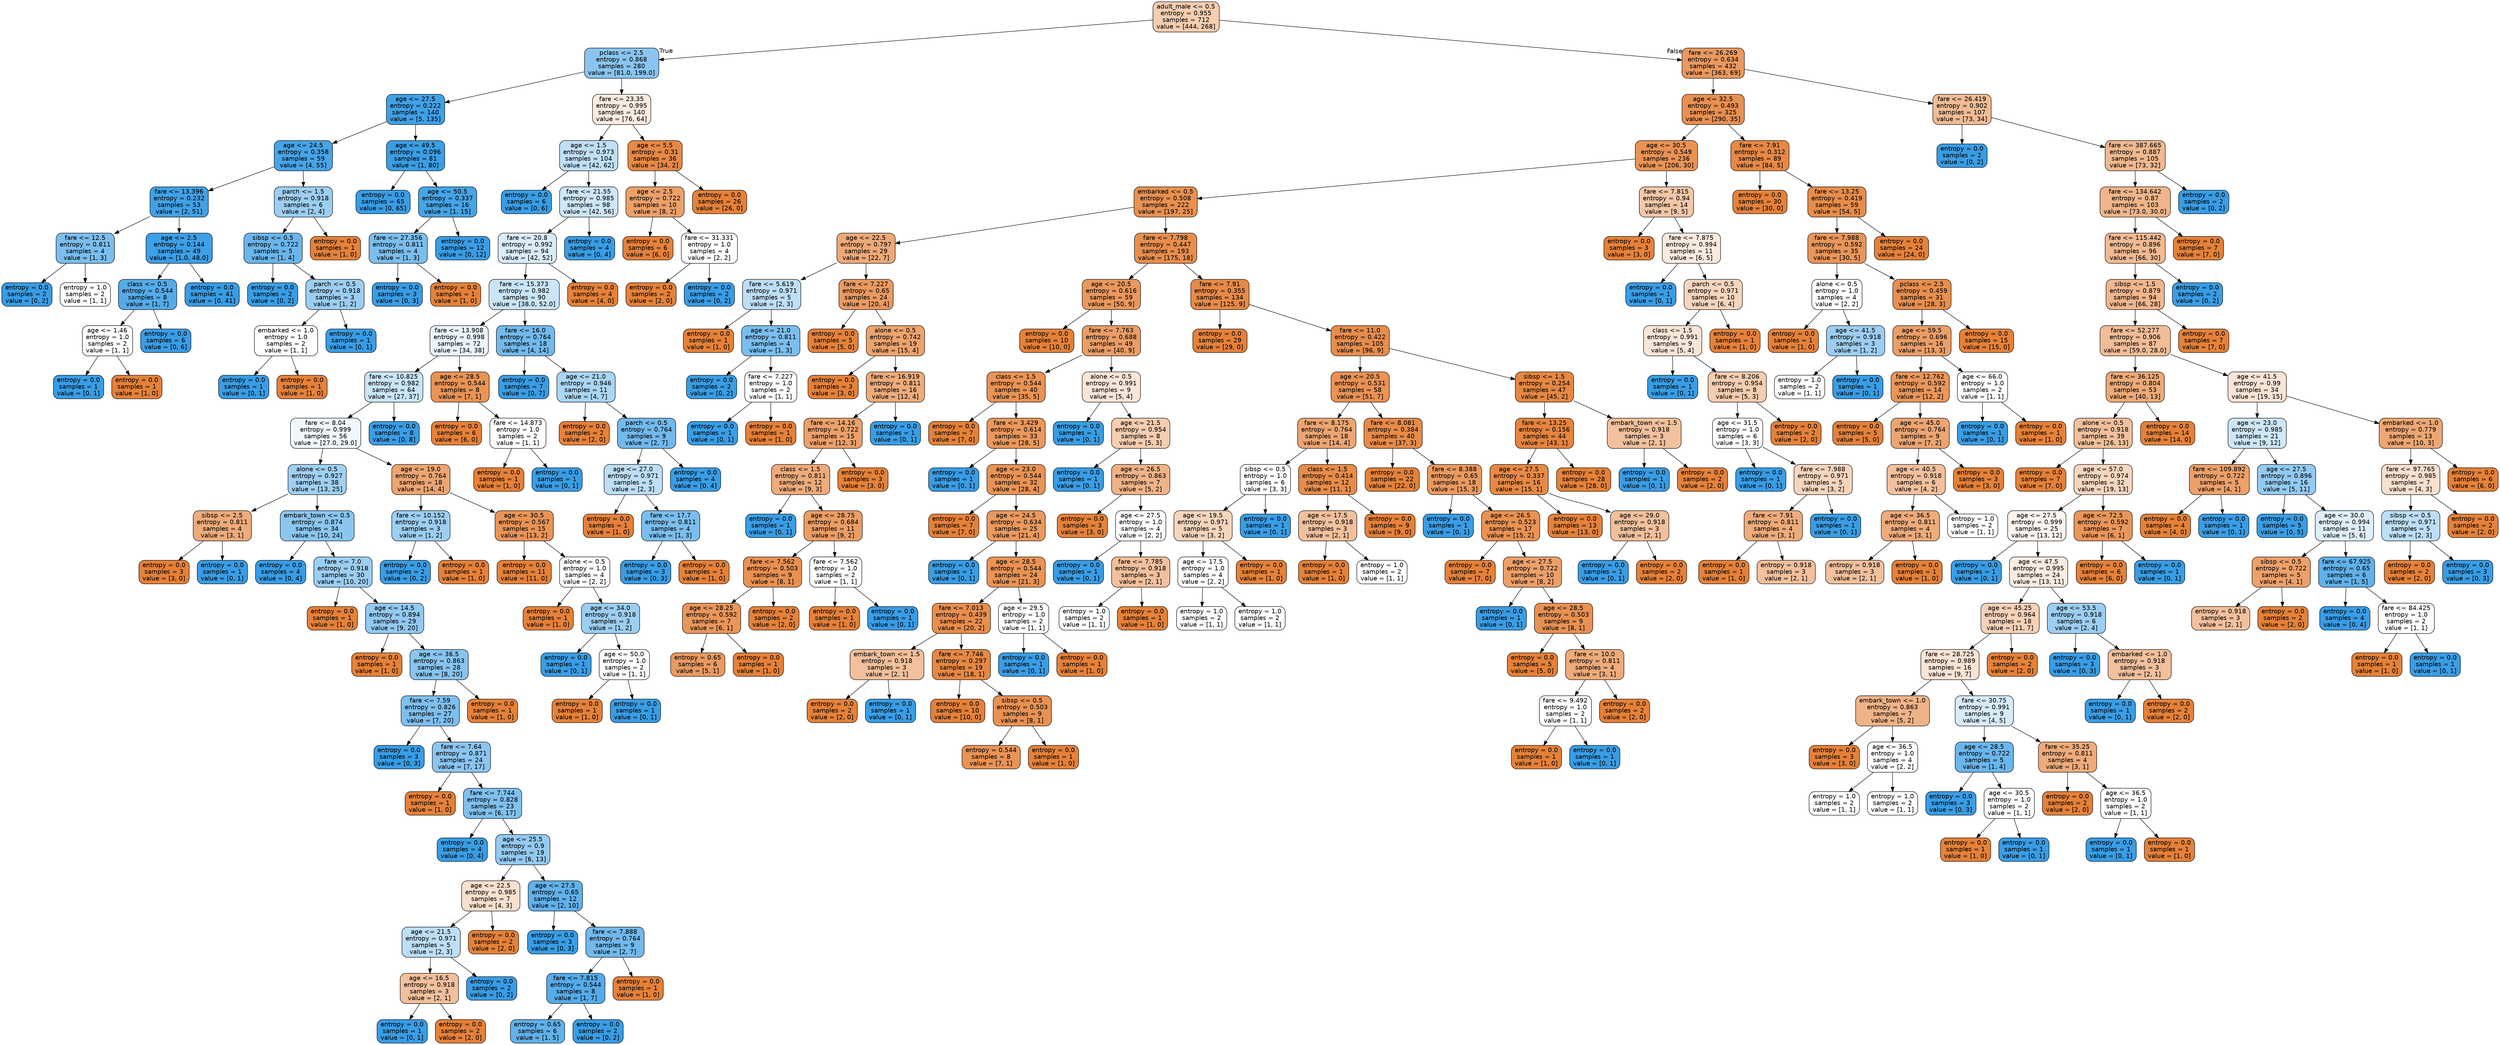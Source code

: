 digraph Tree {
node [shape=box, style="filled, rounded", color="black", fontname="helvetica"] ;
edge [fontname="helvetica"] ;
0 [label="adult_male <= 0.5\nentropy = 0.955\nsamples = 712\nvalue = [444, 268]", fillcolor="#f5cdb1"] ;
1 [label="pclass <= 2.5\nentropy = 0.868\nsamples = 280\nvalue = [81.0, 199.0]", fillcolor="#8ac5f0"] ;
0 -> 1 [labeldistance=2.5, labelangle=45, headlabel="True"] ;
2 [label="age <= 27.5\nentropy = 0.222\nsamples = 140\nvalue = [5, 135]", fillcolor="#40a1e6"] ;
1 -> 2 ;
3 [label="age <= 24.5\nentropy = 0.358\nsamples = 59\nvalue = [4, 55]", fillcolor="#47a4e7"] ;
2 -> 3 ;
4 [label="fare <= 13.396\nentropy = 0.232\nsamples = 53\nvalue = [2, 51]", fillcolor="#41a1e6"] ;
3 -> 4 ;
5 [label="fare <= 12.5\nentropy = 0.811\nsamples = 4\nvalue = [1, 3]", fillcolor="#7bbeee"] ;
4 -> 5 ;
6 [label="entropy = 0.0\nsamples = 2\nvalue = [0, 2]", fillcolor="#399de5"] ;
5 -> 6 ;
7 [label="entropy = 1.0\nsamples = 2\nvalue = [1, 1]", fillcolor="#ffffff"] ;
5 -> 7 ;
8 [label="age <= 2.5\nentropy = 0.144\nsamples = 49\nvalue = [1.0, 48.0]", fillcolor="#3d9fe6"] ;
4 -> 8 ;
9 [label="class <= 0.5\nentropy = 0.544\nsamples = 8\nvalue = [1, 7]", fillcolor="#55abe9"] ;
8 -> 9 ;
10 [label="age <= 1.46\nentropy = 1.0\nsamples = 2\nvalue = [1, 1]", fillcolor="#ffffff"] ;
9 -> 10 ;
11 [label="entropy = 0.0\nsamples = 1\nvalue = [0, 1]", fillcolor="#399de5"] ;
10 -> 11 ;
12 [label="entropy = 0.0\nsamples = 1\nvalue = [1, 0]", fillcolor="#e58139"] ;
10 -> 12 ;
13 [label="entropy = 0.0\nsamples = 6\nvalue = [0, 6]", fillcolor="#399de5"] ;
9 -> 13 ;
14 [label="entropy = 0.0\nsamples = 41\nvalue = [0, 41]", fillcolor="#399de5"] ;
8 -> 14 ;
15 [label="parch <= 1.5\nentropy = 0.918\nsamples = 6\nvalue = [2, 4]", fillcolor="#9ccef2"] ;
3 -> 15 ;
16 [label="sibsp <= 0.5\nentropy = 0.722\nsamples = 5\nvalue = [1, 4]", fillcolor="#6ab6ec"] ;
15 -> 16 ;
17 [label="entropy = 0.0\nsamples = 2\nvalue = [0, 2]", fillcolor="#399de5"] ;
16 -> 17 ;
18 [label="parch <= 0.5\nentropy = 0.918\nsamples = 3\nvalue = [1, 2]", fillcolor="#9ccef2"] ;
16 -> 18 ;
19 [label="embarked <= 1.0\nentropy = 1.0\nsamples = 2\nvalue = [1, 1]", fillcolor="#ffffff"] ;
18 -> 19 ;
20 [label="entropy = 0.0\nsamples = 1\nvalue = [0, 1]", fillcolor="#399de5"] ;
19 -> 20 ;
21 [label="entropy = 0.0\nsamples = 1\nvalue = [1, 0]", fillcolor="#e58139"] ;
19 -> 21 ;
22 [label="entropy = 0.0\nsamples = 1\nvalue = [0, 1]", fillcolor="#399de5"] ;
18 -> 22 ;
23 [label="entropy = 0.0\nsamples = 1\nvalue = [1, 0]", fillcolor="#e58139"] ;
15 -> 23 ;
24 [label="age <= 49.5\nentropy = 0.096\nsamples = 81\nvalue = [1, 80]", fillcolor="#3b9ee5"] ;
2 -> 24 ;
25 [label="entropy = 0.0\nsamples = 65\nvalue = [0, 65]", fillcolor="#399de5"] ;
24 -> 25 ;
26 [label="age <= 50.5\nentropy = 0.337\nsamples = 16\nvalue = [1, 15]", fillcolor="#46a4e7"] ;
24 -> 26 ;
27 [label="fare <= 27.356\nentropy = 0.811\nsamples = 4\nvalue = [1, 3]", fillcolor="#7bbeee"] ;
26 -> 27 ;
28 [label="entropy = 0.0\nsamples = 3\nvalue = [0, 3]", fillcolor="#399de5"] ;
27 -> 28 ;
29 [label="entropy = 0.0\nsamples = 1\nvalue = [1, 0]", fillcolor="#e58139"] ;
27 -> 29 ;
30 [label="entropy = 0.0\nsamples = 12\nvalue = [0, 12]", fillcolor="#399de5"] ;
26 -> 30 ;
31 [label="fare <= 23.35\nentropy = 0.995\nsamples = 140\nvalue = [76, 64]", fillcolor="#fbebe0"] ;
1 -> 31 ;
32 [label="age <= 1.5\nentropy = 0.973\nsamples = 104\nvalue = [42, 62]", fillcolor="#bfdff7"] ;
31 -> 32 ;
33 [label="entropy = 0.0\nsamples = 6\nvalue = [0, 6]", fillcolor="#399de5"] ;
32 -> 33 ;
34 [label="fare <= 21.55\nentropy = 0.985\nsamples = 98\nvalue = [42, 56]", fillcolor="#cee6f8"] ;
32 -> 34 ;
35 [label="fare <= 20.8\nentropy = 0.992\nsamples = 94\nvalue = [42, 52]", fillcolor="#d9ecfa"] ;
34 -> 35 ;
36 [label="fare <= 15.373\nentropy = 0.982\nsamples = 90\nvalue = [38.0, 52.0]", fillcolor="#cae5f8"] ;
35 -> 36 ;
37 [label="fare <= 13.908\nentropy = 0.998\nsamples = 72\nvalue = [34, 38]", fillcolor="#eaf5fc"] ;
36 -> 37 ;
38 [label="fare <= 10.825\nentropy = 0.982\nsamples = 64\nvalue = [27, 37]", fillcolor="#c9e5f8"] ;
37 -> 38 ;
39 [label="fare <= 8.04\nentropy = 0.999\nsamples = 56\nvalue = [27.0, 29.0]", fillcolor="#f1f8fd"] ;
38 -> 39 ;
40 [label="alone <= 0.5\nentropy = 0.927\nsamples = 38\nvalue = [13, 25]", fillcolor="#a0d0f3"] ;
39 -> 40 ;
41 [label="sibsp <= 2.5\nentropy = 0.811\nsamples = 4\nvalue = [3, 1]", fillcolor="#eeab7b"] ;
40 -> 41 ;
42 [label="entropy = 0.0\nsamples = 3\nvalue = [3, 0]", fillcolor="#e58139"] ;
41 -> 42 ;
43 [label="entropy = 0.0\nsamples = 1\nvalue = [0, 1]", fillcolor="#399de5"] ;
41 -> 43 ;
44 [label="embark_town <= 0.5\nentropy = 0.874\nsamples = 34\nvalue = [10, 24]", fillcolor="#8bc6f0"] ;
40 -> 44 ;
45 [label="entropy = 0.0\nsamples = 4\nvalue = [0, 4]", fillcolor="#399de5"] ;
44 -> 45 ;
46 [label="fare <= 7.0\nentropy = 0.918\nsamples = 30\nvalue = [10, 20]", fillcolor="#9ccef2"] ;
44 -> 46 ;
47 [label="entropy = 0.0\nsamples = 1\nvalue = [1, 0]", fillcolor="#e58139"] ;
46 -> 47 ;
48 [label="age <= 14.5\nentropy = 0.894\nsamples = 29\nvalue = [9, 20]", fillcolor="#92c9f1"] ;
46 -> 48 ;
49 [label="entropy = 0.0\nsamples = 1\nvalue = [1, 0]", fillcolor="#e58139"] ;
48 -> 49 ;
50 [label="age <= 36.5\nentropy = 0.863\nsamples = 28\nvalue = [8, 20]", fillcolor="#88c4ef"] ;
48 -> 50 ;
51 [label="fare <= 7.59\nentropy = 0.826\nsamples = 27\nvalue = [7, 20]", fillcolor="#7ebfee"] ;
50 -> 51 ;
52 [label="entropy = 0.0\nsamples = 3\nvalue = [0, 3]", fillcolor="#399de5"] ;
51 -> 52 ;
53 [label="fare <= 7.64\nentropy = 0.871\nsamples = 24\nvalue = [7, 17]", fillcolor="#8bc5f0"] ;
51 -> 53 ;
54 [label="entropy = 0.0\nsamples = 1\nvalue = [1, 0]", fillcolor="#e58139"] ;
53 -> 54 ;
55 [label="fare <= 7.744\nentropy = 0.828\nsamples = 23\nvalue = [6, 17]", fillcolor="#7fc0ee"] ;
53 -> 55 ;
56 [label="entropy = 0.0\nsamples = 4\nvalue = [0, 4]", fillcolor="#399de5"] ;
55 -> 56 ;
57 [label="age <= 25.5\nentropy = 0.9\nsamples = 19\nvalue = [6, 13]", fillcolor="#94caf1"] ;
55 -> 57 ;
58 [label="age <= 22.5\nentropy = 0.985\nsamples = 7\nvalue = [4, 3]", fillcolor="#f8e0ce"] ;
57 -> 58 ;
59 [label="age <= 21.5\nentropy = 0.971\nsamples = 5\nvalue = [2, 3]", fillcolor="#bddef6"] ;
58 -> 59 ;
60 [label="age <= 16.5\nentropy = 0.918\nsamples = 3\nvalue = [2, 1]", fillcolor="#f2c09c"] ;
59 -> 60 ;
61 [label="entropy = 0.0\nsamples = 1\nvalue = [0, 1]", fillcolor="#399de5"] ;
60 -> 61 ;
62 [label="entropy = 0.0\nsamples = 2\nvalue = [2, 0]", fillcolor="#e58139"] ;
60 -> 62 ;
63 [label="entropy = 0.0\nsamples = 2\nvalue = [0, 2]", fillcolor="#399de5"] ;
59 -> 63 ;
64 [label="entropy = 0.0\nsamples = 2\nvalue = [2, 0]", fillcolor="#e58139"] ;
58 -> 64 ;
65 [label="age <= 27.5\nentropy = 0.65\nsamples = 12\nvalue = [2, 10]", fillcolor="#61b1ea"] ;
57 -> 65 ;
66 [label="entropy = 0.0\nsamples = 3\nvalue = [0, 3]", fillcolor="#399de5"] ;
65 -> 66 ;
67 [label="fare <= 7.888\nentropy = 0.764\nsamples = 9\nvalue = [2, 7]", fillcolor="#72b9ec"] ;
65 -> 67 ;
68 [label="fare <= 7.815\nentropy = 0.544\nsamples = 8\nvalue = [1, 7]", fillcolor="#55abe9"] ;
67 -> 68 ;
69 [label="entropy = 0.65\nsamples = 6\nvalue = [1, 5]", fillcolor="#61b1ea"] ;
68 -> 69 ;
70 [label="entropy = 0.0\nsamples = 2\nvalue = [0, 2]", fillcolor="#399de5"] ;
68 -> 70 ;
71 [label="entropy = 0.0\nsamples = 1\nvalue = [1, 0]", fillcolor="#e58139"] ;
67 -> 71 ;
72 [label="entropy = 0.0\nsamples = 1\nvalue = [1, 0]", fillcolor="#e58139"] ;
50 -> 72 ;
73 [label="age <= 19.0\nentropy = 0.764\nsamples = 18\nvalue = [14, 4]", fillcolor="#eca572"] ;
39 -> 73 ;
74 [label="fare <= 10.152\nentropy = 0.918\nsamples = 3\nvalue = [1, 2]", fillcolor="#9ccef2"] ;
73 -> 74 ;
75 [label="entropy = 0.0\nsamples = 2\nvalue = [0, 2]", fillcolor="#399de5"] ;
74 -> 75 ;
76 [label="entropy = 0.0\nsamples = 1\nvalue = [1, 0]", fillcolor="#e58139"] ;
74 -> 76 ;
77 [label="age <= 30.5\nentropy = 0.567\nsamples = 15\nvalue = [13, 2]", fillcolor="#e99457"] ;
73 -> 77 ;
78 [label="entropy = 0.0\nsamples = 11\nvalue = [11, 0]", fillcolor="#e58139"] ;
77 -> 78 ;
79 [label="alone <= 0.5\nentropy = 1.0\nsamples = 4\nvalue = [2, 2]", fillcolor="#ffffff"] ;
77 -> 79 ;
80 [label="entropy = 0.0\nsamples = 1\nvalue = [1, 0]", fillcolor="#e58139"] ;
79 -> 80 ;
81 [label="age <= 34.0\nentropy = 0.918\nsamples = 3\nvalue = [1, 2]", fillcolor="#9ccef2"] ;
79 -> 81 ;
82 [label="entropy = 0.0\nsamples = 1\nvalue = [0, 1]", fillcolor="#399de5"] ;
81 -> 82 ;
83 [label="age <= 50.0\nentropy = 1.0\nsamples = 2\nvalue = [1, 1]", fillcolor="#ffffff"] ;
81 -> 83 ;
84 [label="entropy = 0.0\nsamples = 1\nvalue = [1, 0]", fillcolor="#e58139"] ;
83 -> 84 ;
85 [label="entropy = 0.0\nsamples = 1\nvalue = [0, 1]", fillcolor="#399de5"] ;
83 -> 85 ;
86 [label="entropy = 0.0\nsamples = 8\nvalue = [0, 8]", fillcolor="#399de5"] ;
38 -> 86 ;
87 [label="age <= 28.5\nentropy = 0.544\nsamples = 8\nvalue = [7, 1]", fillcolor="#e99355"] ;
37 -> 87 ;
88 [label="entropy = 0.0\nsamples = 6\nvalue = [6, 0]", fillcolor="#e58139"] ;
87 -> 88 ;
89 [label="fare <= 14.873\nentropy = 1.0\nsamples = 2\nvalue = [1, 1]", fillcolor="#ffffff"] ;
87 -> 89 ;
90 [label="entropy = 0.0\nsamples = 1\nvalue = [1, 0]", fillcolor="#e58139"] ;
89 -> 90 ;
91 [label="entropy = 0.0\nsamples = 1\nvalue = [0, 1]", fillcolor="#399de5"] ;
89 -> 91 ;
92 [label="fare <= 16.0\nentropy = 0.764\nsamples = 18\nvalue = [4, 14]", fillcolor="#72b9ec"] ;
36 -> 92 ;
93 [label="entropy = 0.0\nsamples = 7\nvalue = [0, 7]", fillcolor="#399de5"] ;
92 -> 93 ;
94 [label="age <= 21.0\nentropy = 0.946\nsamples = 11\nvalue = [4, 7]", fillcolor="#aad5f4"] ;
92 -> 94 ;
95 [label="entropy = 0.0\nsamples = 2\nvalue = [2, 0]", fillcolor="#e58139"] ;
94 -> 95 ;
96 [label="parch <= 0.5\nentropy = 0.764\nsamples = 9\nvalue = [2, 7]", fillcolor="#72b9ec"] ;
94 -> 96 ;
97 [label="age <= 27.0\nentropy = 0.971\nsamples = 5\nvalue = [2, 3]", fillcolor="#bddef6"] ;
96 -> 97 ;
98 [label="entropy = 0.0\nsamples = 1\nvalue = [1, 0]", fillcolor="#e58139"] ;
97 -> 98 ;
99 [label="fare <= 17.7\nentropy = 0.811\nsamples = 4\nvalue = [1, 3]", fillcolor="#7bbeee"] ;
97 -> 99 ;
100 [label="entropy = 0.0\nsamples = 3\nvalue = [0, 3]", fillcolor="#399de5"] ;
99 -> 100 ;
101 [label="entropy = 0.0\nsamples = 1\nvalue = [1, 0]", fillcolor="#e58139"] ;
99 -> 101 ;
102 [label="entropy = 0.0\nsamples = 4\nvalue = [0, 4]", fillcolor="#399de5"] ;
96 -> 102 ;
103 [label="entropy = 0.0\nsamples = 4\nvalue = [4, 0]", fillcolor="#e58139"] ;
35 -> 103 ;
104 [label="entropy = 0.0\nsamples = 4\nvalue = [0, 4]", fillcolor="#399de5"] ;
34 -> 104 ;
105 [label="age <= 5.5\nentropy = 0.31\nsamples = 36\nvalue = [34, 2]", fillcolor="#e78845"] ;
31 -> 105 ;
106 [label="age <= 2.5\nentropy = 0.722\nsamples = 10\nvalue = [8, 2]", fillcolor="#eca06a"] ;
105 -> 106 ;
107 [label="entropy = 0.0\nsamples = 6\nvalue = [6, 0]", fillcolor="#e58139"] ;
106 -> 107 ;
108 [label="fare <= 31.331\nentropy = 1.0\nsamples = 4\nvalue = [2, 2]", fillcolor="#ffffff"] ;
106 -> 108 ;
109 [label="entropy = 0.0\nsamples = 2\nvalue = [2, 0]", fillcolor="#e58139"] ;
108 -> 109 ;
110 [label="entropy = 0.0\nsamples = 2\nvalue = [0, 2]", fillcolor="#399de5"] ;
108 -> 110 ;
111 [label="entropy = 0.0\nsamples = 26\nvalue = [26, 0]", fillcolor="#e58139"] ;
105 -> 111 ;
112 [label="fare <= 26.269\nentropy = 0.634\nsamples = 432\nvalue = [363, 69]", fillcolor="#ea995f"] ;
0 -> 112 [labeldistance=2.5, labelangle=-45, headlabel="False"] ;
113 [label="age <= 32.5\nentropy = 0.493\nsamples = 325\nvalue = [290, 35]", fillcolor="#e89051"] ;
112 -> 113 ;
114 [label="age <= 30.5\nentropy = 0.549\nsamples = 236\nvalue = [206, 30]", fillcolor="#e99356"] ;
113 -> 114 ;
115 [label="embarked <= 0.5\nentropy = 0.508\nsamples = 222\nvalue = [197, 25]", fillcolor="#e89152"] ;
114 -> 115 ;
116 [label="age <= 22.5\nentropy = 0.797\nsamples = 29\nvalue = [22, 7]", fillcolor="#eda978"] ;
115 -> 116 ;
117 [label="fare <= 5.619\nentropy = 0.971\nsamples = 5\nvalue = [2, 3]", fillcolor="#bddef6"] ;
116 -> 117 ;
118 [label="entropy = 0.0\nsamples = 1\nvalue = [1, 0]", fillcolor="#e58139"] ;
117 -> 118 ;
119 [label="age <= 21.0\nentropy = 0.811\nsamples = 4\nvalue = [1, 3]", fillcolor="#7bbeee"] ;
117 -> 119 ;
120 [label="entropy = 0.0\nsamples = 2\nvalue = [0, 2]", fillcolor="#399de5"] ;
119 -> 120 ;
121 [label="fare <= 7.227\nentropy = 1.0\nsamples = 2\nvalue = [1, 1]", fillcolor="#ffffff"] ;
119 -> 121 ;
122 [label="entropy = 0.0\nsamples = 1\nvalue = [0, 1]", fillcolor="#399de5"] ;
121 -> 122 ;
123 [label="entropy = 0.0\nsamples = 1\nvalue = [1, 0]", fillcolor="#e58139"] ;
121 -> 123 ;
124 [label="fare <= 7.227\nentropy = 0.65\nsamples = 24\nvalue = [20, 4]", fillcolor="#ea9a61"] ;
116 -> 124 ;
125 [label="entropy = 0.0\nsamples = 5\nvalue = [5, 0]", fillcolor="#e58139"] ;
124 -> 125 ;
126 [label="alone <= 0.5\nentropy = 0.742\nsamples = 19\nvalue = [15, 4]", fillcolor="#eca36e"] ;
124 -> 126 ;
127 [label="entropy = 0.0\nsamples = 3\nvalue = [3, 0]", fillcolor="#e58139"] ;
126 -> 127 ;
128 [label="fare <= 16.919\nentropy = 0.811\nsamples = 16\nvalue = [12, 4]", fillcolor="#eeab7b"] ;
126 -> 128 ;
129 [label="fare <= 14.16\nentropy = 0.722\nsamples = 15\nvalue = [12, 3]", fillcolor="#eca06a"] ;
128 -> 129 ;
130 [label="class <= 1.5\nentropy = 0.811\nsamples = 12\nvalue = [9, 3]", fillcolor="#eeab7b"] ;
129 -> 130 ;
131 [label="entropy = 0.0\nsamples = 1\nvalue = [0, 1]", fillcolor="#399de5"] ;
130 -> 131 ;
132 [label="age <= 28.75\nentropy = 0.684\nsamples = 11\nvalue = [9, 2]", fillcolor="#eb9d65"] ;
130 -> 132 ;
133 [label="fare <= 7.562\nentropy = 0.503\nsamples = 9\nvalue = [8, 1]", fillcolor="#e89152"] ;
132 -> 133 ;
134 [label="age <= 28.25\nentropy = 0.592\nsamples = 7\nvalue = [6, 1]", fillcolor="#e9965a"] ;
133 -> 134 ;
135 [label="entropy = 0.65\nsamples = 6\nvalue = [5, 1]", fillcolor="#ea9a61"] ;
134 -> 135 ;
136 [label="entropy = 0.0\nsamples = 1\nvalue = [1, 0]", fillcolor="#e58139"] ;
134 -> 136 ;
137 [label="entropy = 0.0\nsamples = 2\nvalue = [2, 0]", fillcolor="#e58139"] ;
133 -> 137 ;
138 [label="fare <= 7.562\nentropy = 1.0\nsamples = 2\nvalue = [1, 1]", fillcolor="#ffffff"] ;
132 -> 138 ;
139 [label="entropy = 0.0\nsamples = 1\nvalue = [1, 0]", fillcolor="#e58139"] ;
138 -> 139 ;
140 [label="entropy = 0.0\nsamples = 1\nvalue = [0, 1]", fillcolor="#399de5"] ;
138 -> 140 ;
141 [label="entropy = 0.0\nsamples = 3\nvalue = [3, 0]", fillcolor="#e58139"] ;
129 -> 141 ;
142 [label="entropy = 0.0\nsamples = 1\nvalue = [0, 1]", fillcolor="#399de5"] ;
128 -> 142 ;
143 [label="fare <= 7.798\nentropy = 0.447\nsamples = 193\nvalue = [175, 18]", fillcolor="#e88e4d"] ;
115 -> 143 ;
144 [label="age <= 20.5\nentropy = 0.616\nsamples = 59\nvalue = [50, 9]", fillcolor="#ea985d"] ;
143 -> 144 ;
145 [label="entropy = 0.0\nsamples = 10\nvalue = [10, 0]", fillcolor="#e58139"] ;
144 -> 145 ;
146 [label="fare <= 7.763\nentropy = 0.688\nsamples = 49\nvalue = [40, 9]", fillcolor="#eb9d66"] ;
144 -> 146 ;
147 [label="class <= 1.5\nentropy = 0.544\nsamples = 40\nvalue = [35, 5]", fillcolor="#e99355"] ;
146 -> 147 ;
148 [label="entropy = 0.0\nsamples = 7\nvalue = [7, 0]", fillcolor="#e58139"] ;
147 -> 148 ;
149 [label="fare <= 3.429\nentropy = 0.614\nsamples = 33\nvalue = [28, 5]", fillcolor="#ea985c"] ;
147 -> 149 ;
150 [label="entropy = 0.0\nsamples = 1\nvalue = [0, 1]", fillcolor="#399de5"] ;
149 -> 150 ;
151 [label="age <= 23.0\nentropy = 0.544\nsamples = 32\nvalue = [28, 4]", fillcolor="#e99355"] ;
149 -> 151 ;
152 [label="entropy = 0.0\nsamples = 7\nvalue = [7, 0]", fillcolor="#e58139"] ;
151 -> 152 ;
153 [label="age <= 24.5\nentropy = 0.634\nsamples = 25\nvalue = [21, 4]", fillcolor="#ea995f"] ;
151 -> 153 ;
154 [label="entropy = 0.0\nsamples = 1\nvalue = [0, 1]", fillcolor="#399de5"] ;
153 -> 154 ;
155 [label="age <= 28.5\nentropy = 0.544\nsamples = 24\nvalue = [21, 3]", fillcolor="#e99355"] ;
153 -> 155 ;
156 [label="fare <= 7.013\nentropy = 0.439\nsamples = 22\nvalue = [20, 2]", fillcolor="#e88e4d"] ;
155 -> 156 ;
157 [label="embark_town <= 1.5\nentropy = 0.918\nsamples = 3\nvalue = [2, 1]", fillcolor="#f2c09c"] ;
156 -> 157 ;
158 [label="entropy = 0.0\nsamples = 2\nvalue = [2, 0]", fillcolor="#e58139"] ;
157 -> 158 ;
159 [label="entropy = 0.0\nsamples = 1\nvalue = [0, 1]", fillcolor="#399de5"] ;
157 -> 159 ;
160 [label="fare <= 7.746\nentropy = 0.297\nsamples = 19\nvalue = [18, 1]", fillcolor="#e68844"] ;
156 -> 160 ;
161 [label="entropy = 0.0\nsamples = 10\nvalue = [10, 0]", fillcolor="#e58139"] ;
160 -> 161 ;
162 [label="sibsp <= 0.5\nentropy = 0.503\nsamples = 9\nvalue = [8, 1]", fillcolor="#e89152"] ;
160 -> 162 ;
163 [label="entropy = 0.544\nsamples = 8\nvalue = [7, 1]", fillcolor="#e99355"] ;
162 -> 163 ;
164 [label="entropy = 0.0\nsamples = 1\nvalue = [1, 0]", fillcolor="#e58139"] ;
162 -> 164 ;
165 [label="age <= 29.5\nentropy = 1.0\nsamples = 2\nvalue = [1, 1]", fillcolor="#ffffff"] ;
155 -> 165 ;
166 [label="entropy = 0.0\nsamples = 1\nvalue = [0, 1]", fillcolor="#399de5"] ;
165 -> 166 ;
167 [label="entropy = 0.0\nsamples = 1\nvalue = [1, 0]", fillcolor="#e58139"] ;
165 -> 167 ;
168 [label="alone <= 0.5\nentropy = 0.991\nsamples = 9\nvalue = [5, 4]", fillcolor="#fae6d7"] ;
146 -> 168 ;
169 [label="entropy = 0.0\nsamples = 1\nvalue = [0, 1]", fillcolor="#399de5"] ;
168 -> 169 ;
170 [label="age <= 21.5\nentropy = 0.954\nsamples = 8\nvalue = [5, 3]", fillcolor="#f5cdb0"] ;
168 -> 170 ;
171 [label="entropy = 0.0\nsamples = 1\nvalue = [0, 1]", fillcolor="#399de5"] ;
170 -> 171 ;
172 [label="age <= 26.5\nentropy = 0.863\nsamples = 7\nvalue = [5, 2]", fillcolor="#efb388"] ;
170 -> 172 ;
173 [label="entropy = 0.0\nsamples = 3\nvalue = [3, 0]", fillcolor="#e58139"] ;
172 -> 173 ;
174 [label="age <= 27.5\nentropy = 1.0\nsamples = 4\nvalue = [2, 2]", fillcolor="#ffffff"] ;
172 -> 174 ;
175 [label="entropy = 0.0\nsamples = 1\nvalue = [0, 1]", fillcolor="#399de5"] ;
174 -> 175 ;
176 [label="fare <= 7.785\nentropy = 0.918\nsamples = 3\nvalue = [2, 1]", fillcolor="#f2c09c"] ;
174 -> 176 ;
177 [label="entropy = 1.0\nsamples = 2\nvalue = [1, 1]", fillcolor="#ffffff"] ;
176 -> 177 ;
178 [label="entropy = 0.0\nsamples = 1\nvalue = [1, 0]", fillcolor="#e58139"] ;
176 -> 178 ;
179 [label="fare <= 7.91\nentropy = 0.355\nsamples = 134\nvalue = [125, 9]", fillcolor="#e78a47"] ;
143 -> 179 ;
180 [label="entropy = 0.0\nsamples = 29\nvalue = [29, 0]", fillcolor="#e58139"] ;
179 -> 180 ;
181 [label="fare <= 11.0\nentropy = 0.422\nsamples = 105\nvalue = [96, 9]", fillcolor="#e78d4c"] ;
179 -> 181 ;
182 [label="age <= 20.5\nentropy = 0.531\nsamples = 58\nvalue = [51, 7]", fillcolor="#e99254"] ;
181 -> 182 ;
183 [label="fare <= 8.175\nentropy = 0.764\nsamples = 18\nvalue = [14, 4]", fillcolor="#eca572"] ;
182 -> 183 ;
184 [label="sibsp <= 0.5\nentropy = 1.0\nsamples = 6\nvalue = [3, 3]", fillcolor="#ffffff"] ;
183 -> 184 ;
185 [label="age <= 19.5\nentropy = 0.971\nsamples = 5\nvalue = [3, 2]", fillcolor="#f6d5bd"] ;
184 -> 185 ;
186 [label="age <= 17.5\nentropy = 1.0\nsamples = 4\nvalue = [2, 2]", fillcolor="#ffffff"] ;
185 -> 186 ;
187 [label="entropy = 1.0\nsamples = 2\nvalue = [1, 1]", fillcolor="#ffffff"] ;
186 -> 187 ;
188 [label="entropy = 1.0\nsamples = 2\nvalue = [1, 1]", fillcolor="#ffffff"] ;
186 -> 188 ;
189 [label="entropy = 0.0\nsamples = 1\nvalue = [1, 0]", fillcolor="#e58139"] ;
185 -> 189 ;
190 [label="entropy = 0.0\nsamples = 1\nvalue = [0, 1]", fillcolor="#399de5"] ;
184 -> 190 ;
191 [label="class <= 1.5\nentropy = 0.414\nsamples = 12\nvalue = [11, 1]", fillcolor="#e78c4b"] ;
183 -> 191 ;
192 [label="age <= 17.5\nentropy = 0.918\nsamples = 3\nvalue = [2, 1]", fillcolor="#f2c09c"] ;
191 -> 192 ;
193 [label="entropy = 0.0\nsamples = 1\nvalue = [1, 0]", fillcolor="#e58139"] ;
192 -> 193 ;
194 [label="entropy = 1.0\nsamples = 2\nvalue = [1, 1]", fillcolor="#ffffff"] ;
192 -> 194 ;
195 [label="entropy = 0.0\nsamples = 9\nvalue = [9, 0]", fillcolor="#e58139"] ;
191 -> 195 ;
196 [label="fare <= 8.081\nentropy = 0.384\nsamples = 40\nvalue = [37, 3]", fillcolor="#e78b49"] ;
182 -> 196 ;
197 [label="entropy = 0.0\nsamples = 22\nvalue = [22, 0]", fillcolor="#e58139"] ;
196 -> 197 ;
198 [label="fare <= 8.388\nentropy = 0.65\nsamples = 18\nvalue = [15, 3]", fillcolor="#ea9a61"] ;
196 -> 198 ;
199 [label="entropy = 0.0\nsamples = 1\nvalue = [0, 1]", fillcolor="#399de5"] ;
198 -> 199 ;
200 [label="age <= 26.5\nentropy = 0.523\nsamples = 17\nvalue = [15, 2]", fillcolor="#e89253"] ;
198 -> 200 ;
201 [label="entropy = 0.0\nsamples = 7\nvalue = [7, 0]", fillcolor="#e58139"] ;
200 -> 201 ;
202 [label="age <= 27.5\nentropy = 0.722\nsamples = 10\nvalue = [8, 2]", fillcolor="#eca06a"] ;
200 -> 202 ;
203 [label="entropy = 0.0\nsamples = 1\nvalue = [0, 1]", fillcolor="#399de5"] ;
202 -> 203 ;
204 [label="age <= 28.5\nentropy = 0.503\nsamples = 9\nvalue = [8, 1]", fillcolor="#e89152"] ;
202 -> 204 ;
205 [label="entropy = 0.0\nsamples = 5\nvalue = [5, 0]", fillcolor="#e58139"] ;
204 -> 205 ;
206 [label="fare <= 10.0\nentropy = 0.811\nsamples = 4\nvalue = [3, 1]", fillcolor="#eeab7b"] ;
204 -> 206 ;
207 [label="fare <= 9.492\nentropy = 1.0\nsamples = 2\nvalue = [1, 1]", fillcolor="#ffffff"] ;
206 -> 207 ;
208 [label="entropy = 0.0\nsamples = 1\nvalue = [1, 0]", fillcolor="#e58139"] ;
207 -> 208 ;
209 [label="entropy = 0.0\nsamples = 1\nvalue = [0, 1]", fillcolor="#399de5"] ;
207 -> 209 ;
210 [label="entropy = 0.0\nsamples = 2\nvalue = [2, 0]", fillcolor="#e58139"] ;
206 -> 210 ;
211 [label="sibsp <= 1.5\nentropy = 0.254\nsamples = 47\nvalue = [45, 2]", fillcolor="#e68742"] ;
181 -> 211 ;
212 [label="fare <= 13.25\nentropy = 0.156\nsamples = 44\nvalue = [43, 1]", fillcolor="#e6843e"] ;
211 -> 212 ;
213 [label="age <= 27.5\nentropy = 0.337\nsamples = 16\nvalue = [15, 1]", fillcolor="#e78946"] ;
212 -> 213 ;
214 [label="entropy = 0.0\nsamples = 13\nvalue = [13, 0]", fillcolor="#e58139"] ;
213 -> 214 ;
215 [label="age <= 29.0\nentropy = 0.918\nsamples = 3\nvalue = [2, 1]", fillcolor="#f2c09c"] ;
213 -> 215 ;
216 [label="entropy = 0.0\nsamples = 1\nvalue = [0, 1]", fillcolor="#399de5"] ;
215 -> 216 ;
217 [label="entropy = 0.0\nsamples = 2\nvalue = [2, 0]", fillcolor="#e58139"] ;
215 -> 217 ;
218 [label="entropy = 0.0\nsamples = 28\nvalue = [28, 0]", fillcolor="#e58139"] ;
212 -> 218 ;
219 [label="embark_town <= 1.5\nentropy = 0.918\nsamples = 3\nvalue = [2, 1]", fillcolor="#f2c09c"] ;
211 -> 219 ;
220 [label="entropy = 0.0\nsamples = 1\nvalue = [0, 1]", fillcolor="#399de5"] ;
219 -> 220 ;
221 [label="entropy = 0.0\nsamples = 2\nvalue = [2, 0]", fillcolor="#e58139"] ;
219 -> 221 ;
222 [label="fare <= 7.815\nentropy = 0.94\nsamples = 14\nvalue = [9, 5]", fillcolor="#f3c7a7"] ;
114 -> 222 ;
223 [label="entropy = 0.0\nsamples = 3\nvalue = [3, 0]", fillcolor="#e58139"] ;
222 -> 223 ;
224 [label="fare <= 7.875\nentropy = 0.994\nsamples = 11\nvalue = [6, 5]", fillcolor="#fbeade"] ;
222 -> 224 ;
225 [label="entropy = 0.0\nsamples = 1\nvalue = [0, 1]", fillcolor="#399de5"] ;
224 -> 225 ;
226 [label="parch <= 0.5\nentropy = 0.971\nsamples = 10\nvalue = [6, 4]", fillcolor="#f6d5bd"] ;
224 -> 226 ;
227 [label="class <= 1.5\nentropy = 0.991\nsamples = 9\nvalue = [5, 4]", fillcolor="#fae6d7"] ;
226 -> 227 ;
228 [label="entropy = 0.0\nsamples = 1\nvalue = [0, 1]", fillcolor="#399de5"] ;
227 -> 228 ;
229 [label="fare <= 8.206\nentropy = 0.954\nsamples = 8\nvalue = [5, 3]", fillcolor="#f5cdb0"] ;
227 -> 229 ;
230 [label="age <= 31.5\nentropy = 1.0\nsamples = 6\nvalue = [3, 3]", fillcolor="#ffffff"] ;
229 -> 230 ;
231 [label="entropy = 0.0\nsamples = 1\nvalue = [0, 1]", fillcolor="#399de5"] ;
230 -> 231 ;
232 [label="fare <= 7.988\nentropy = 0.971\nsamples = 5\nvalue = [3, 2]", fillcolor="#f6d5bd"] ;
230 -> 232 ;
233 [label="fare <= 7.91\nentropy = 0.811\nsamples = 4\nvalue = [3, 1]", fillcolor="#eeab7b"] ;
232 -> 233 ;
234 [label="entropy = 0.0\nsamples = 1\nvalue = [1, 0]", fillcolor="#e58139"] ;
233 -> 234 ;
235 [label="entropy = 0.918\nsamples = 3\nvalue = [2, 1]", fillcolor="#f2c09c"] ;
233 -> 235 ;
236 [label="entropy = 0.0\nsamples = 1\nvalue = [0, 1]", fillcolor="#399de5"] ;
232 -> 236 ;
237 [label="entropy = 0.0\nsamples = 2\nvalue = [2, 0]", fillcolor="#e58139"] ;
229 -> 237 ;
238 [label="entropy = 0.0\nsamples = 1\nvalue = [1, 0]", fillcolor="#e58139"] ;
226 -> 238 ;
239 [label="fare <= 7.91\nentropy = 0.312\nsamples = 89\nvalue = [84, 5]", fillcolor="#e78845"] ;
113 -> 239 ;
240 [label="entropy = 0.0\nsamples = 30\nvalue = [30, 0]", fillcolor="#e58139"] ;
239 -> 240 ;
241 [label="fare <= 13.25\nentropy = 0.419\nsamples = 59\nvalue = [54, 5]", fillcolor="#e78d4b"] ;
239 -> 241 ;
242 [label="fare <= 7.988\nentropy = 0.592\nsamples = 35\nvalue = [30, 5]", fillcolor="#e9965a"] ;
241 -> 242 ;
243 [label="alone <= 0.5\nentropy = 1.0\nsamples = 4\nvalue = [2, 2]", fillcolor="#ffffff"] ;
242 -> 243 ;
244 [label="entropy = 0.0\nsamples = 1\nvalue = [1, 0]", fillcolor="#e58139"] ;
243 -> 244 ;
245 [label="age <= 41.5\nentropy = 0.918\nsamples = 3\nvalue = [1, 2]", fillcolor="#9ccef2"] ;
243 -> 245 ;
246 [label="entropy = 1.0\nsamples = 2\nvalue = [1, 1]", fillcolor="#ffffff"] ;
245 -> 246 ;
247 [label="entropy = 0.0\nsamples = 1\nvalue = [0, 1]", fillcolor="#399de5"] ;
245 -> 247 ;
248 [label="pclass <= 2.5\nentropy = 0.459\nsamples = 31\nvalue = [28, 3]", fillcolor="#e88e4e"] ;
242 -> 248 ;
249 [label="age <= 59.5\nentropy = 0.696\nsamples = 16\nvalue = [13, 3]", fillcolor="#eb9e67"] ;
248 -> 249 ;
250 [label="fare <= 12.762\nentropy = 0.592\nsamples = 14\nvalue = [12, 2]", fillcolor="#e9965a"] ;
249 -> 250 ;
251 [label="entropy = 0.0\nsamples = 5\nvalue = [5, 0]", fillcolor="#e58139"] ;
250 -> 251 ;
252 [label="age <= 45.0\nentropy = 0.764\nsamples = 9\nvalue = [7, 2]", fillcolor="#eca572"] ;
250 -> 252 ;
253 [label="age <= 40.5\nentropy = 0.918\nsamples = 6\nvalue = [4, 2]", fillcolor="#f2c09c"] ;
252 -> 253 ;
254 [label="age <= 36.5\nentropy = 0.811\nsamples = 4\nvalue = [3, 1]", fillcolor="#eeab7b"] ;
253 -> 254 ;
255 [label="entropy = 0.918\nsamples = 3\nvalue = [2, 1]", fillcolor="#f2c09c"] ;
254 -> 255 ;
256 [label="entropy = 0.0\nsamples = 1\nvalue = [1, 0]", fillcolor="#e58139"] ;
254 -> 256 ;
257 [label="entropy = 1.0\nsamples = 2\nvalue = [1, 1]", fillcolor="#ffffff"] ;
253 -> 257 ;
258 [label="entropy = 0.0\nsamples = 3\nvalue = [3, 0]", fillcolor="#e58139"] ;
252 -> 258 ;
259 [label="age <= 66.0\nentropy = 1.0\nsamples = 2\nvalue = [1, 1]", fillcolor="#ffffff"] ;
249 -> 259 ;
260 [label="entropy = 0.0\nsamples = 1\nvalue = [0, 1]", fillcolor="#399de5"] ;
259 -> 260 ;
261 [label="entropy = 0.0\nsamples = 1\nvalue = [1, 0]", fillcolor="#e58139"] ;
259 -> 261 ;
262 [label="entropy = 0.0\nsamples = 15\nvalue = [15, 0]", fillcolor="#e58139"] ;
248 -> 262 ;
263 [label="entropy = 0.0\nsamples = 24\nvalue = [24, 0]", fillcolor="#e58139"] ;
241 -> 263 ;
264 [label="fare <= 26.419\nentropy = 0.902\nsamples = 107\nvalue = [73, 34]", fillcolor="#f1bc95"] ;
112 -> 264 ;
265 [label="entropy = 0.0\nsamples = 2\nvalue = [0, 2]", fillcolor="#399de5"] ;
264 -> 265 ;
266 [label="fare <= 387.665\nentropy = 0.887\nsamples = 105\nvalue = [73, 32]", fillcolor="#f0b890"] ;
264 -> 266 ;
267 [label="fare <= 134.642\nentropy = 0.87\nsamples = 103\nvalue = [73.0, 30.0]", fillcolor="#f0b58a"] ;
266 -> 267 ;
268 [label="fare <= 115.442\nentropy = 0.896\nsamples = 96\nvalue = [66, 30]", fillcolor="#f1ba93"] ;
267 -> 268 ;
269 [label="sibsp <= 1.5\nentropy = 0.879\nsamples = 94\nvalue = [66, 28]", fillcolor="#f0b68d"] ;
268 -> 269 ;
270 [label="fare <= 52.277\nentropy = 0.906\nsamples = 87\nvalue = [59.0, 28.0]", fillcolor="#f1bd97"] ;
269 -> 270 ;
271 [label="fare <= 36.125\nentropy = 0.804\nsamples = 53\nvalue = [40, 13]", fillcolor="#edaa79"] ;
270 -> 271 ;
272 [label="alone <= 0.5\nentropy = 0.918\nsamples = 39\nvalue = [26, 13]", fillcolor="#f2c09c"] ;
271 -> 272 ;
273 [label="entropy = 0.0\nsamples = 7\nvalue = [7, 0]", fillcolor="#e58139"] ;
272 -> 273 ;
274 [label="age <= 57.0\nentropy = 0.974\nsamples = 32\nvalue = [19, 13]", fillcolor="#f7d7c0"] ;
272 -> 274 ;
275 [label="age <= 27.5\nentropy = 0.999\nsamples = 25\nvalue = [13, 12]", fillcolor="#fdf5f0"] ;
274 -> 275 ;
276 [label="entropy = 0.0\nsamples = 1\nvalue = [0, 1]", fillcolor="#399de5"] ;
275 -> 276 ;
277 [label="age <= 47.5\nentropy = 0.995\nsamples = 24\nvalue = [13, 11]", fillcolor="#fbece1"] ;
275 -> 277 ;
278 [label="age <= 45.25\nentropy = 0.964\nsamples = 18\nvalue = [11, 7]", fillcolor="#f6d1b7"] ;
277 -> 278 ;
279 [label="fare <= 28.725\nentropy = 0.989\nsamples = 16\nvalue = [9, 7]", fillcolor="#f9e3d3"] ;
278 -> 279 ;
280 [label="embark_town <= 1.0\nentropy = 0.863\nsamples = 7\nvalue = [5, 2]", fillcolor="#efb388"] ;
279 -> 280 ;
281 [label="entropy = 0.0\nsamples = 3\nvalue = [3, 0]", fillcolor="#e58139"] ;
280 -> 281 ;
282 [label="age <= 36.5\nentropy = 1.0\nsamples = 4\nvalue = [2, 2]", fillcolor="#ffffff"] ;
280 -> 282 ;
283 [label="entropy = 1.0\nsamples = 2\nvalue = [1, 1]", fillcolor="#ffffff"] ;
282 -> 283 ;
284 [label="entropy = 1.0\nsamples = 2\nvalue = [1, 1]", fillcolor="#ffffff"] ;
282 -> 284 ;
285 [label="fare <= 30.75\nentropy = 0.991\nsamples = 9\nvalue = [4, 5]", fillcolor="#d7ebfa"] ;
279 -> 285 ;
286 [label="age <= 28.5\nentropy = 0.722\nsamples = 5\nvalue = [1, 4]", fillcolor="#6ab6ec"] ;
285 -> 286 ;
287 [label="entropy = 0.0\nsamples = 3\nvalue = [0, 3]", fillcolor="#399de5"] ;
286 -> 287 ;
288 [label="age <= 30.5\nentropy = 1.0\nsamples = 2\nvalue = [1, 1]", fillcolor="#ffffff"] ;
286 -> 288 ;
289 [label="entropy = 0.0\nsamples = 1\nvalue = [1, 0]", fillcolor="#e58139"] ;
288 -> 289 ;
290 [label="entropy = 0.0\nsamples = 1\nvalue = [0, 1]", fillcolor="#399de5"] ;
288 -> 290 ;
291 [label="fare <= 35.25\nentropy = 0.811\nsamples = 4\nvalue = [3, 1]", fillcolor="#eeab7b"] ;
285 -> 291 ;
292 [label="entropy = 0.0\nsamples = 2\nvalue = [2, 0]", fillcolor="#e58139"] ;
291 -> 292 ;
293 [label="age <= 36.5\nentropy = 1.0\nsamples = 2\nvalue = [1, 1]", fillcolor="#ffffff"] ;
291 -> 293 ;
294 [label="entropy = 0.0\nsamples = 1\nvalue = [0, 1]", fillcolor="#399de5"] ;
293 -> 294 ;
295 [label="entropy = 0.0\nsamples = 1\nvalue = [1, 0]", fillcolor="#e58139"] ;
293 -> 295 ;
296 [label="entropy = 0.0\nsamples = 2\nvalue = [2, 0]", fillcolor="#e58139"] ;
278 -> 296 ;
297 [label="age <= 53.5\nentropy = 0.918\nsamples = 6\nvalue = [2, 4]", fillcolor="#9ccef2"] ;
277 -> 297 ;
298 [label="entropy = 0.0\nsamples = 3\nvalue = [0, 3]", fillcolor="#399de5"] ;
297 -> 298 ;
299 [label="embarked <= 1.0\nentropy = 0.918\nsamples = 3\nvalue = [2, 1]", fillcolor="#f2c09c"] ;
297 -> 299 ;
300 [label="entropy = 0.0\nsamples = 1\nvalue = [0, 1]", fillcolor="#399de5"] ;
299 -> 300 ;
301 [label="entropy = 0.0\nsamples = 2\nvalue = [2, 0]", fillcolor="#e58139"] ;
299 -> 301 ;
302 [label="age <= 72.5\nentropy = 0.592\nsamples = 7\nvalue = [6, 1]", fillcolor="#e9965a"] ;
274 -> 302 ;
303 [label="entropy = 0.0\nsamples = 6\nvalue = [6, 0]", fillcolor="#e58139"] ;
302 -> 303 ;
304 [label="entropy = 0.0\nsamples = 1\nvalue = [0, 1]", fillcolor="#399de5"] ;
302 -> 304 ;
305 [label="entropy = 0.0\nsamples = 14\nvalue = [14, 0]", fillcolor="#e58139"] ;
271 -> 305 ;
306 [label="age <= 41.5\nentropy = 0.99\nsamples = 34\nvalue = [19, 15]", fillcolor="#fae4d5"] ;
270 -> 306 ;
307 [label="age <= 23.0\nentropy = 0.985\nsamples = 21\nvalue = [9, 12]", fillcolor="#cee6f8"] ;
306 -> 307 ;
308 [label="fare <= 109.892\nentropy = 0.722\nsamples = 5\nvalue = [4, 1]", fillcolor="#eca06a"] ;
307 -> 308 ;
309 [label="entropy = 0.0\nsamples = 4\nvalue = [4, 0]", fillcolor="#e58139"] ;
308 -> 309 ;
310 [label="entropy = 0.0\nsamples = 1\nvalue = [0, 1]", fillcolor="#399de5"] ;
308 -> 310 ;
311 [label="age <= 27.5\nentropy = 0.896\nsamples = 16\nvalue = [5, 11]", fillcolor="#93caf1"] ;
307 -> 311 ;
312 [label="entropy = 0.0\nsamples = 5\nvalue = [0, 5]", fillcolor="#399de5"] ;
311 -> 312 ;
313 [label="age <= 30.0\nentropy = 0.994\nsamples = 11\nvalue = [5, 6]", fillcolor="#deeffb"] ;
311 -> 313 ;
314 [label="sibsp <= 0.5\nentropy = 0.722\nsamples = 5\nvalue = [4, 1]", fillcolor="#eca06a"] ;
313 -> 314 ;
315 [label="entropy = 0.918\nsamples = 3\nvalue = [2, 1]", fillcolor="#f2c09c"] ;
314 -> 315 ;
316 [label="entropy = 0.0\nsamples = 2\nvalue = [2, 0]", fillcolor="#e58139"] ;
314 -> 316 ;
317 [label="fare <= 67.925\nentropy = 0.65\nsamples = 6\nvalue = [1, 5]", fillcolor="#61b1ea"] ;
313 -> 317 ;
318 [label="entropy = 0.0\nsamples = 4\nvalue = [0, 4]", fillcolor="#399de5"] ;
317 -> 318 ;
319 [label="fare <= 84.425\nentropy = 1.0\nsamples = 2\nvalue = [1, 1]", fillcolor="#ffffff"] ;
317 -> 319 ;
320 [label="entropy = 0.0\nsamples = 1\nvalue = [1, 0]", fillcolor="#e58139"] ;
319 -> 320 ;
321 [label="entropy = 0.0\nsamples = 1\nvalue = [0, 1]", fillcolor="#399de5"] ;
319 -> 321 ;
322 [label="embarked <= 1.0\nentropy = 0.779\nsamples = 13\nvalue = [10, 3]", fillcolor="#eda774"] ;
306 -> 322 ;
323 [label="fare <= 97.765\nentropy = 0.985\nsamples = 7\nvalue = [4, 3]", fillcolor="#f8e0ce"] ;
322 -> 323 ;
324 [label="sibsp <= 0.5\nentropy = 0.971\nsamples = 5\nvalue = [2, 3]", fillcolor="#bddef6"] ;
323 -> 324 ;
325 [label="entropy = 0.0\nsamples = 2\nvalue = [2, 0]", fillcolor="#e58139"] ;
324 -> 325 ;
326 [label="entropy = 0.0\nsamples = 3\nvalue = [0, 3]", fillcolor="#399de5"] ;
324 -> 326 ;
327 [label="entropy = 0.0\nsamples = 2\nvalue = [2, 0]", fillcolor="#e58139"] ;
323 -> 327 ;
328 [label="entropy = 0.0\nsamples = 6\nvalue = [6, 0]", fillcolor="#e58139"] ;
322 -> 328 ;
329 [label="entropy = 0.0\nsamples = 7\nvalue = [7, 0]", fillcolor="#e58139"] ;
269 -> 329 ;
330 [label="entropy = 0.0\nsamples = 2\nvalue = [0, 2]", fillcolor="#399de5"] ;
268 -> 330 ;
331 [label="entropy = 0.0\nsamples = 7\nvalue = [7, 0]", fillcolor="#e58139"] ;
267 -> 331 ;
332 [label="entropy = 0.0\nsamples = 2\nvalue = [0, 2]", fillcolor="#399de5"] ;
266 -> 332 ;
}